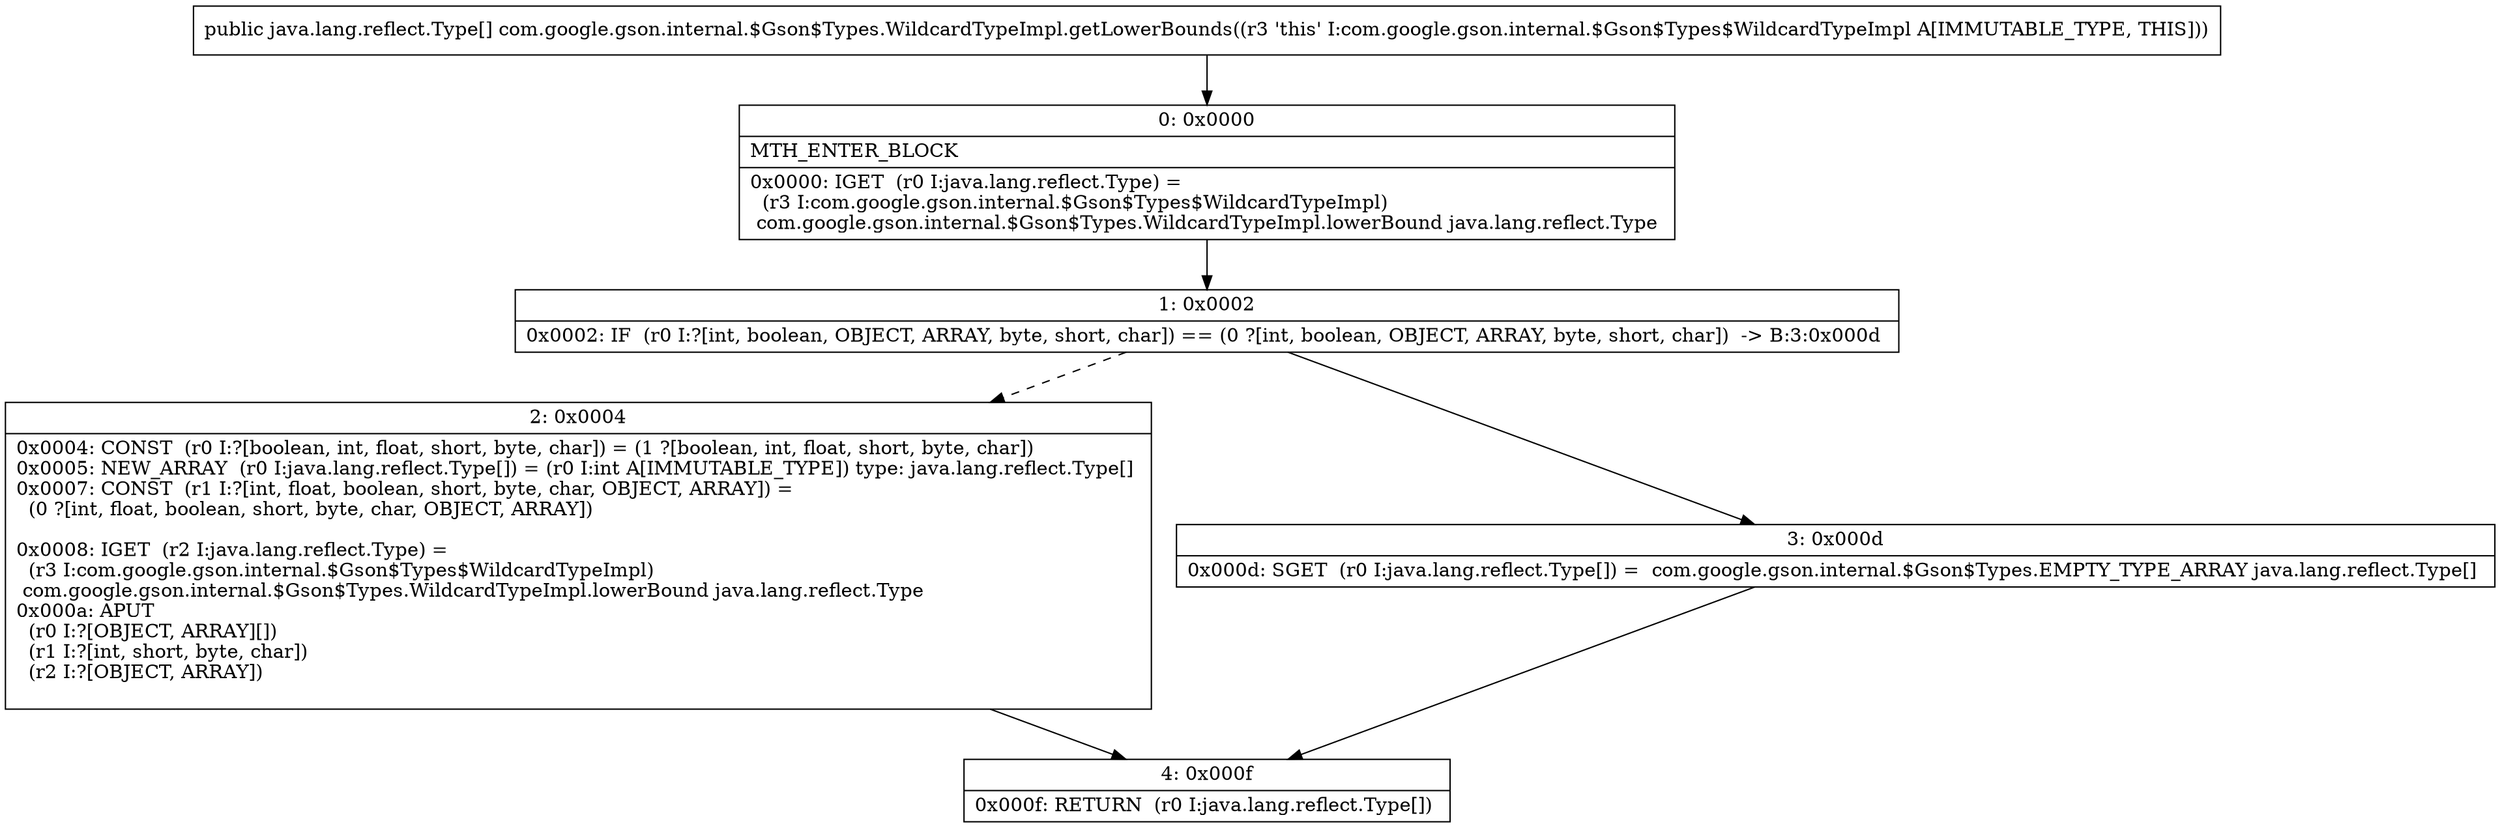 digraph "CFG forcom.google.gson.internal.$Gson$Types.WildcardTypeImpl.getLowerBounds()[Ljava\/lang\/reflect\/Type;" {
Node_0 [shape=record,label="{0\:\ 0x0000|MTH_ENTER_BLOCK\l|0x0000: IGET  (r0 I:java.lang.reflect.Type) = \l  (r3 I:com.google.gson.internal.$Gson$Types$WildcardTypeImpl)\l com.google.gson.internal.$Gson$Types.WildcardTypeImpl.lowerBound java.lang.reflect.Type \l}"];
Node_1 [shape=record,label="{1\:\ 0x0002|0x0002: IF  (r0 I:?[int, boolean, OBJECT, ARRAY, byte, short, char]) == (0 ?[int, boolean, OBJECT, ARRAY, byte, short, char])  \-\> B:3:0x000d \l}"];
Node_2 [shape=record,label="{2\:\ 0x0004|0x0004: CONST  (r0 I:?[boolean, int, float, short, byte, char]) = (1 ?[boolean, int, float, short, byte, char]) \l0x0005: NEW_ARRAY  (r0 I:java.lang.reflect.Type[]) = (r0 I:int A[IMMUTABLE_TYPE]) type: java.lang.reflect.Type[] \l0x0007: CONST  (r1 I:?[int, float, boolean, short, byte, char, OBJECT, ARRAY]) = \l  (0 ?[int, float, boolean, short, byte, char, OBJECT, ARRAY])\l \l0x0008: IGET  (r2 I:java.lang.reflect.Type) = \l  (r3 I:com.google.gson.internal.$Gson$Types$WildcardTypeImpl)\l com.google.gson.internal.$Gson$Types.WildcardTypeImpl.lowerBound java.lang.reflect.Type \l0x000a: APUT  \l  (r0 I:?[OBJECT, ARRAY][])\l  (r1 I:?[int, short, byte, char])\l  (r2 I:?[OBJECT, ARRAY])\l \l}"];
Node_3 [shape=record,label="{3\:\ 0x000d|0x000d: SGET  (r0 I:java.lang.reflect.Type[]) =  com.google.gson.internal.$Gson$Types.EMPTY_TYPE_ARRAY java.lang.reflect.Type[] \l}"];
Node_4 [shape=record,label="{4\:\ 0x000f|0x000f: RETURN  (r0 I:java.lang.reflect.Type[]) \l}"];
MethodNode[shape=record,label="{public java.lang.reflect.Type[] com.google.gson.internal.$Gson$Types.WildcardTypeImpl.getLowerBounds((r3 'this' I:com.google.gson.internal.$Gson$Types$WildcardTypeImpl A[IMMUTABLE_TYPE, THIS])) }"];
MethodNode -> Node_0;
Node_0 -> Node_1;
Node_1 -> Node_2[style=dashed];
Node_1 -> Node_3;
Node_2 -> Node_4;
Node_3 -> Node_4;
}

